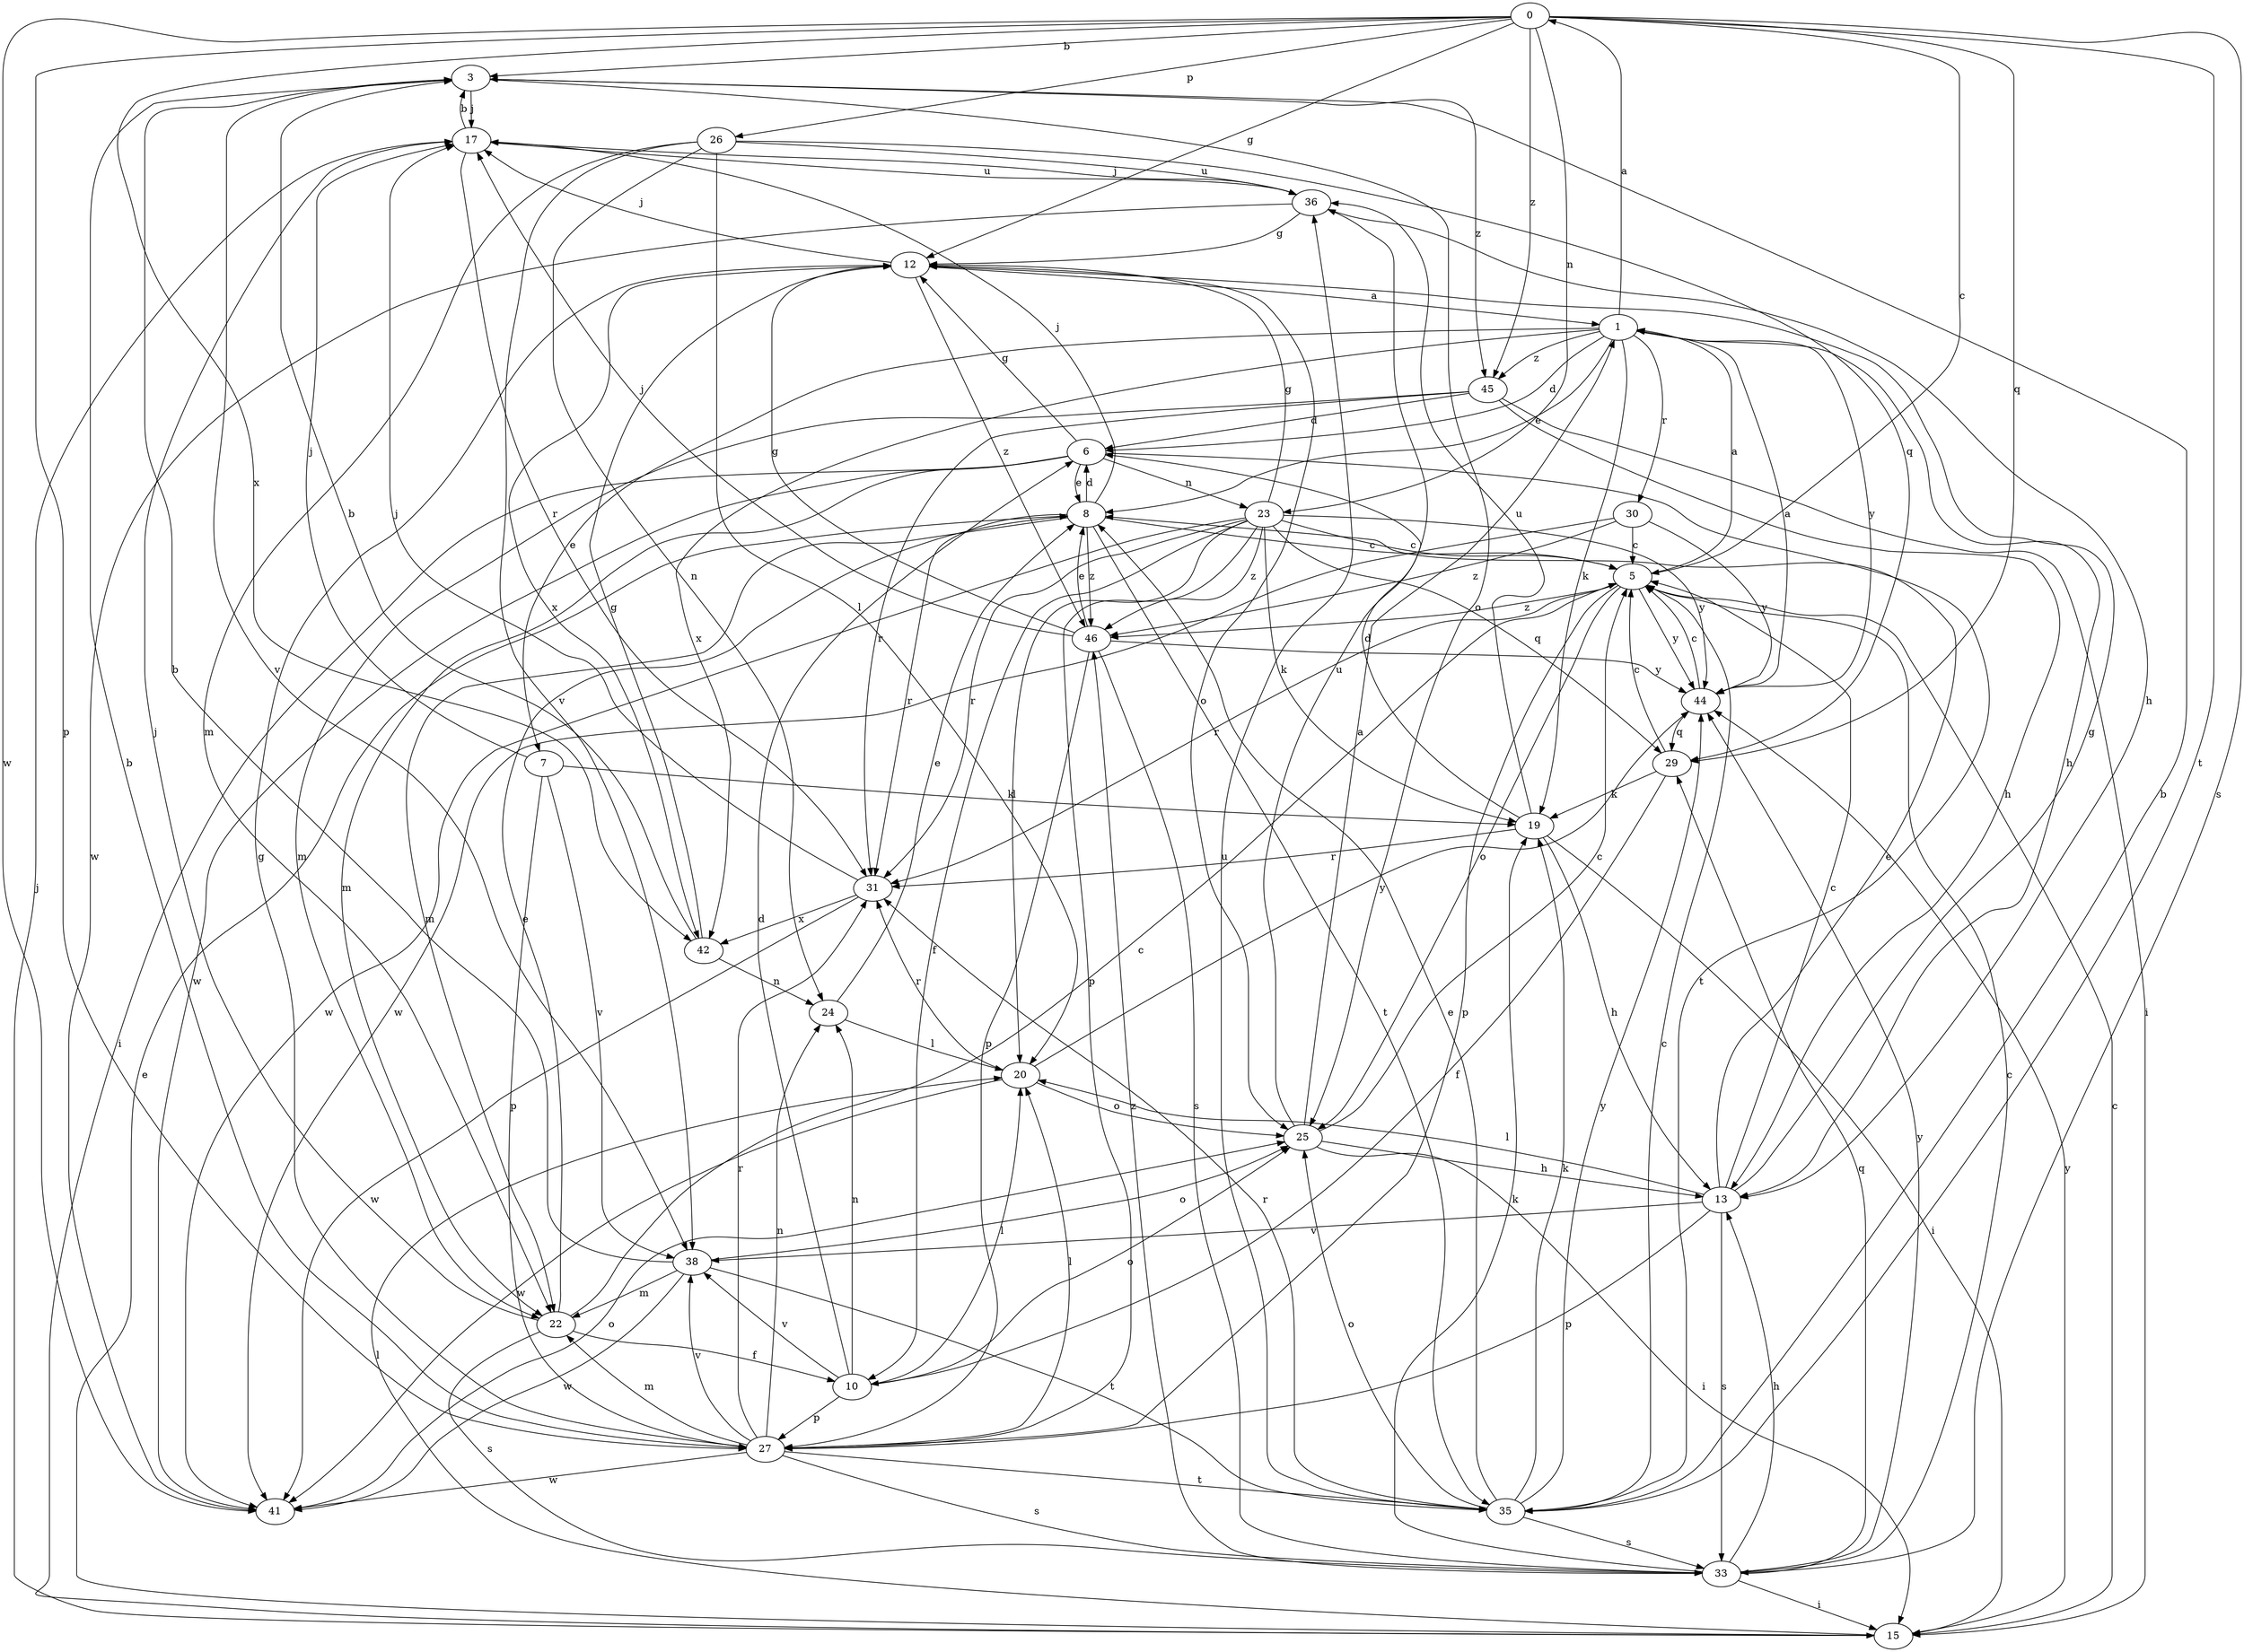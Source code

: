 strict digraph  {
0;
1;
3;
5;
6;
7;
8;
10;
12;
13;
15;
17;
19;
20;
22;
23;
24;
25;
26;
27;
29;
30;
31;
33;
35;
36;
38;
41;
42;
44;
45;
46;
0 -> 3  [label=b];
0 -> 5  [label=c];
0 -> 12  [label=g];
0 -> 23  [label=n];
0 -> 26  [label=p];
0 -> 27  [label=p];
0 -> 29  [label=q];
0 -> 33  [label=s];
0 -> 35  [label=t];
0 -> 41  [label=w];
0 -> 42  [label=x];
0 -> 45  [label=z];
1 -> 0  [label=a];
1 -> 6  [label=d];
1 -> 7  [label=e];
1 -> 8  [label=e];
1 -> 13  [label=h];
1 -> 19  [label=k];
1 -> 30  [label=r];
1 -> 42  [label=x];
1 -> 44  [label=y];
1 -> 45  [label=z];
3 -> 17  [label=j];
3 -> 25  [label=o];
3 -> 38  [label=v];
3 -> 45  [label=z];
5 -> 1  [label=a];
5 -> 25  [label=o];
5 -> 27  [label=p];
5 -> 31  [label=r];
5 -> 44  [label=y];
5 -> 46  [label=z];
6 -> 8  [label=e];
6 -> 12  [label=g];
6 -> 15  [label=i];
6 -> 22  [label=m];
6 -> 23  [label=n];
6 -> 35  [label=t];
6 -> 41  [label=w];
7 -> 17  [label=j];
7 -> 19  [label=k];
7 -> 27  [label=p];
7 -> 38  [label=v];
8 -> 5  [label=c];
8 -> 6  [label=d];
8 -> 17  [label=j];
8 -> 22  [label=m];
8 -> 31  [label=r];
8 -> 35  [label=t];
8 -> 46  [label=z];
10 -> 6  [label=d];
10 -> 20  [label=l];
10 -> 24  [label=n];
10 -> 25  [label=o];
10 -> 27  [label=p];
10 -> 38  [label=v];
12 -> 1  [label=a];
12 -> 17  [label=j];
12 -> 25  [label=o];
12 -> 42  [label=x];
12 -> 46  [label=z];
13 -> 5  [label=c];
13 -> 8  [label=e];
13 -> 12  [label=g];
13 -> 20  [label=l];
13 -> 27  [label=p];
13 -> 33  [label=s];
13 -> 38  [label=v];
15 -> 5  [label=c];
15 -> 8  [label=e];
15 -> 17  [label=j];
15 -> 20  [label=l];
15 -> 44  [label=y];
17 -> 3  [label=b];
17 -> 31  [label=r];
17 -> 36  [label=u];
19 -> 6  [label=d];
19 -> 13  [label=h];
19 -> 15  [label=i];
19 -> 31  [label=r];
19 -> 36  [label=u];
20 -> 25  [label=o];
20 -> 31  [label=r];
20 -> 41  [label=w];
20 -> 44  [label=y];
22 -> 5  [label=c];
22 -> 8  [label=e];
22 -> 10  [label=f];
22 -> 17  [label=j];
22 -> 33  [label=s];
23 -> 5  [label=c];
23 -> 10  [label=f];
23 -> 12  [label=g];
23 -> 19  [label=k];
23 -> 20  [label=l];
23 -> 27  [label=p];
23 -> 29  [label=q];
23 -> 31  [label=r];
23 -> 41  [label=w];
23 -> 44  [label=y];
23 -> 46  [label=z];
24 -> 8  [label=e];
24 -> 20  [label=l];
25 -> 1  [label=a];
25 -> 5  [label=c];
25 -> 13  [label=h];
25 -> 15  [label=i];
25 -> 36  [label=u];
26 -> 20  [label=l];
26 -> 22  [label=m];
26 -> 24  [label=n];
26 -> 29  [label=q];
26 -> 36  [label=u];
26 -> 38  [label=v];
27 -> 3  [label=b];
27 -> 12  [label=g];
27 -> 20  [label=l];
27 -> 22  [label=m];
27 -> 24  [label=n];
27 -> 31  [label=r];
27 -> 33  [label=s];
27 -> 35  [label=t];
27 -> 38  [label=v];
27 -> 41  [label=w];
29 -> 5  [label=c];
29 -> 10  [label=f];
29 -> 19  [label=k];
30 -> 5  [label=c];
30 -> 41  [label=w];
30 -> 44  [label=y];
30 -> 46  [label=z];
31 -> 17  [label=j];
31 -> 41  [label=w];
31 -> 42  [label=x];
33 -> 5  [label=c];
33 -> 13  [label=h];
33 -> 15  [label=i];
33 -> 19  [label=k];
33 -> 29  [label=q];
33 -> 44  [label=y];
33 -> 46  [label=z];
35 -> 3  [label=b];
35 -> 5  [label=c];
35 -> 8  [label=e];
35 -> 19  [label=k];
35 -> 25  [label=o];
35 -> 31  [label=r];
35 -> 33  [label=s];
35 -> 36  [label=u];
35 -> 44  [label=y];
36 -> 12  [label=g];
36 -> 13  [label=h];
36 -> 17  [label=j];
36 -> 41  [label=w];
38 -> 3  [label=b];
38 -> 22  [label=m];
38 -> 25  [label=o];
38 -> 35  [label=t];
38 -> 41  [label=w];
41 -> 25  [label=o];
42 -> 3  [label=b];
42 -> 12  [label=g];
42 -> 24  [label=n];
44 -> 1  [label=a];
44 -> 5  [label=c];
44 -> 29  [label=q];
45 -> 6  [label=d];
45 -> 13  [label=h];
45 -> 15  [label=i];
45 -> 22  [label=m];
45 -> 31  [label=r];
46 -> 8  [label=e];
46 -> 12  [label=g];
46 -> 17  [label=j];
46 -> 27  [label=p];
46 -> 33  [label=s];
46 -> 44  [label=y];
}
